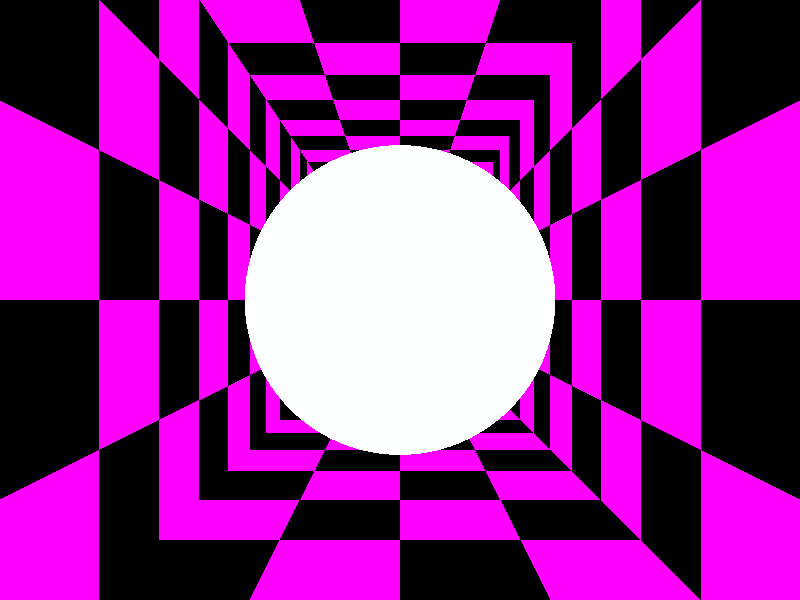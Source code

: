 #include "colors.inc"
#include "stones.inc"

#include "textures.inc"
#include "shapes.inc"
#include "glass.inc"
#include "metals.inc"
#include "woods.inc"   

background {color Black}

camera{
	location <0, 2, -3>
	look_at <0, 2, 4>
}    
plane {
    y, 0
    texture {
        pigment {
            checker
            color rgb<1.0, 0.0, 1.0>
            color rgb<0.0, 0.0, 0.0>
        }
        finish {
            diffuse 0.4
            ambient 0.2
            phong 1
            phong_size 100
            reflection 0.25
        }
    }
}
#declare mirror1=plane {
    <1, 0, 0>, 2
    texture {
        pigment {
            checker
            color rgb<1.0, 0.0, 1.0>
            color rgb<0.0, 0.0, 0.0>
        }   
        finish {
            diffuse 0.4
            ambient 0.2
            phong 1
            phong_size 100
            reflection 0.25
        }
    }
};   
#declare mirror2=plane {
    <1, 0, 0>, -2
    texture {
        pigment {
            checker
            color rgb<1.0, 0.0, 1.0>
            color rgb<0.0, 0.0, 0.0>
        }   
        finish {
            diffuse 0.4
            ambient 0.2
            phong 1
            phong_size 100
            reflection 0.25
        }
    }
};       
#declare mirror3=plane {
    <0, 1, 0>, 5
    texture {
        pigment {
            checker
            color rgb<1.0, 0.0, 1.0>
            color rgb<0.0, 0.0, 0.0>
        }   
        finish {
            diffuse 0.4
            ambient 0.2
            phong 1
            phong_size 100
            reflection 0.25
        }
    }
};  

mirror1   
mirror2     
mirror3

sphere {
	<0, 2, 5>, 2
	texture {NBglass}                 
	interior { ior 1.5}
}         

light_source { <2, 4, -3>, color Blue}


